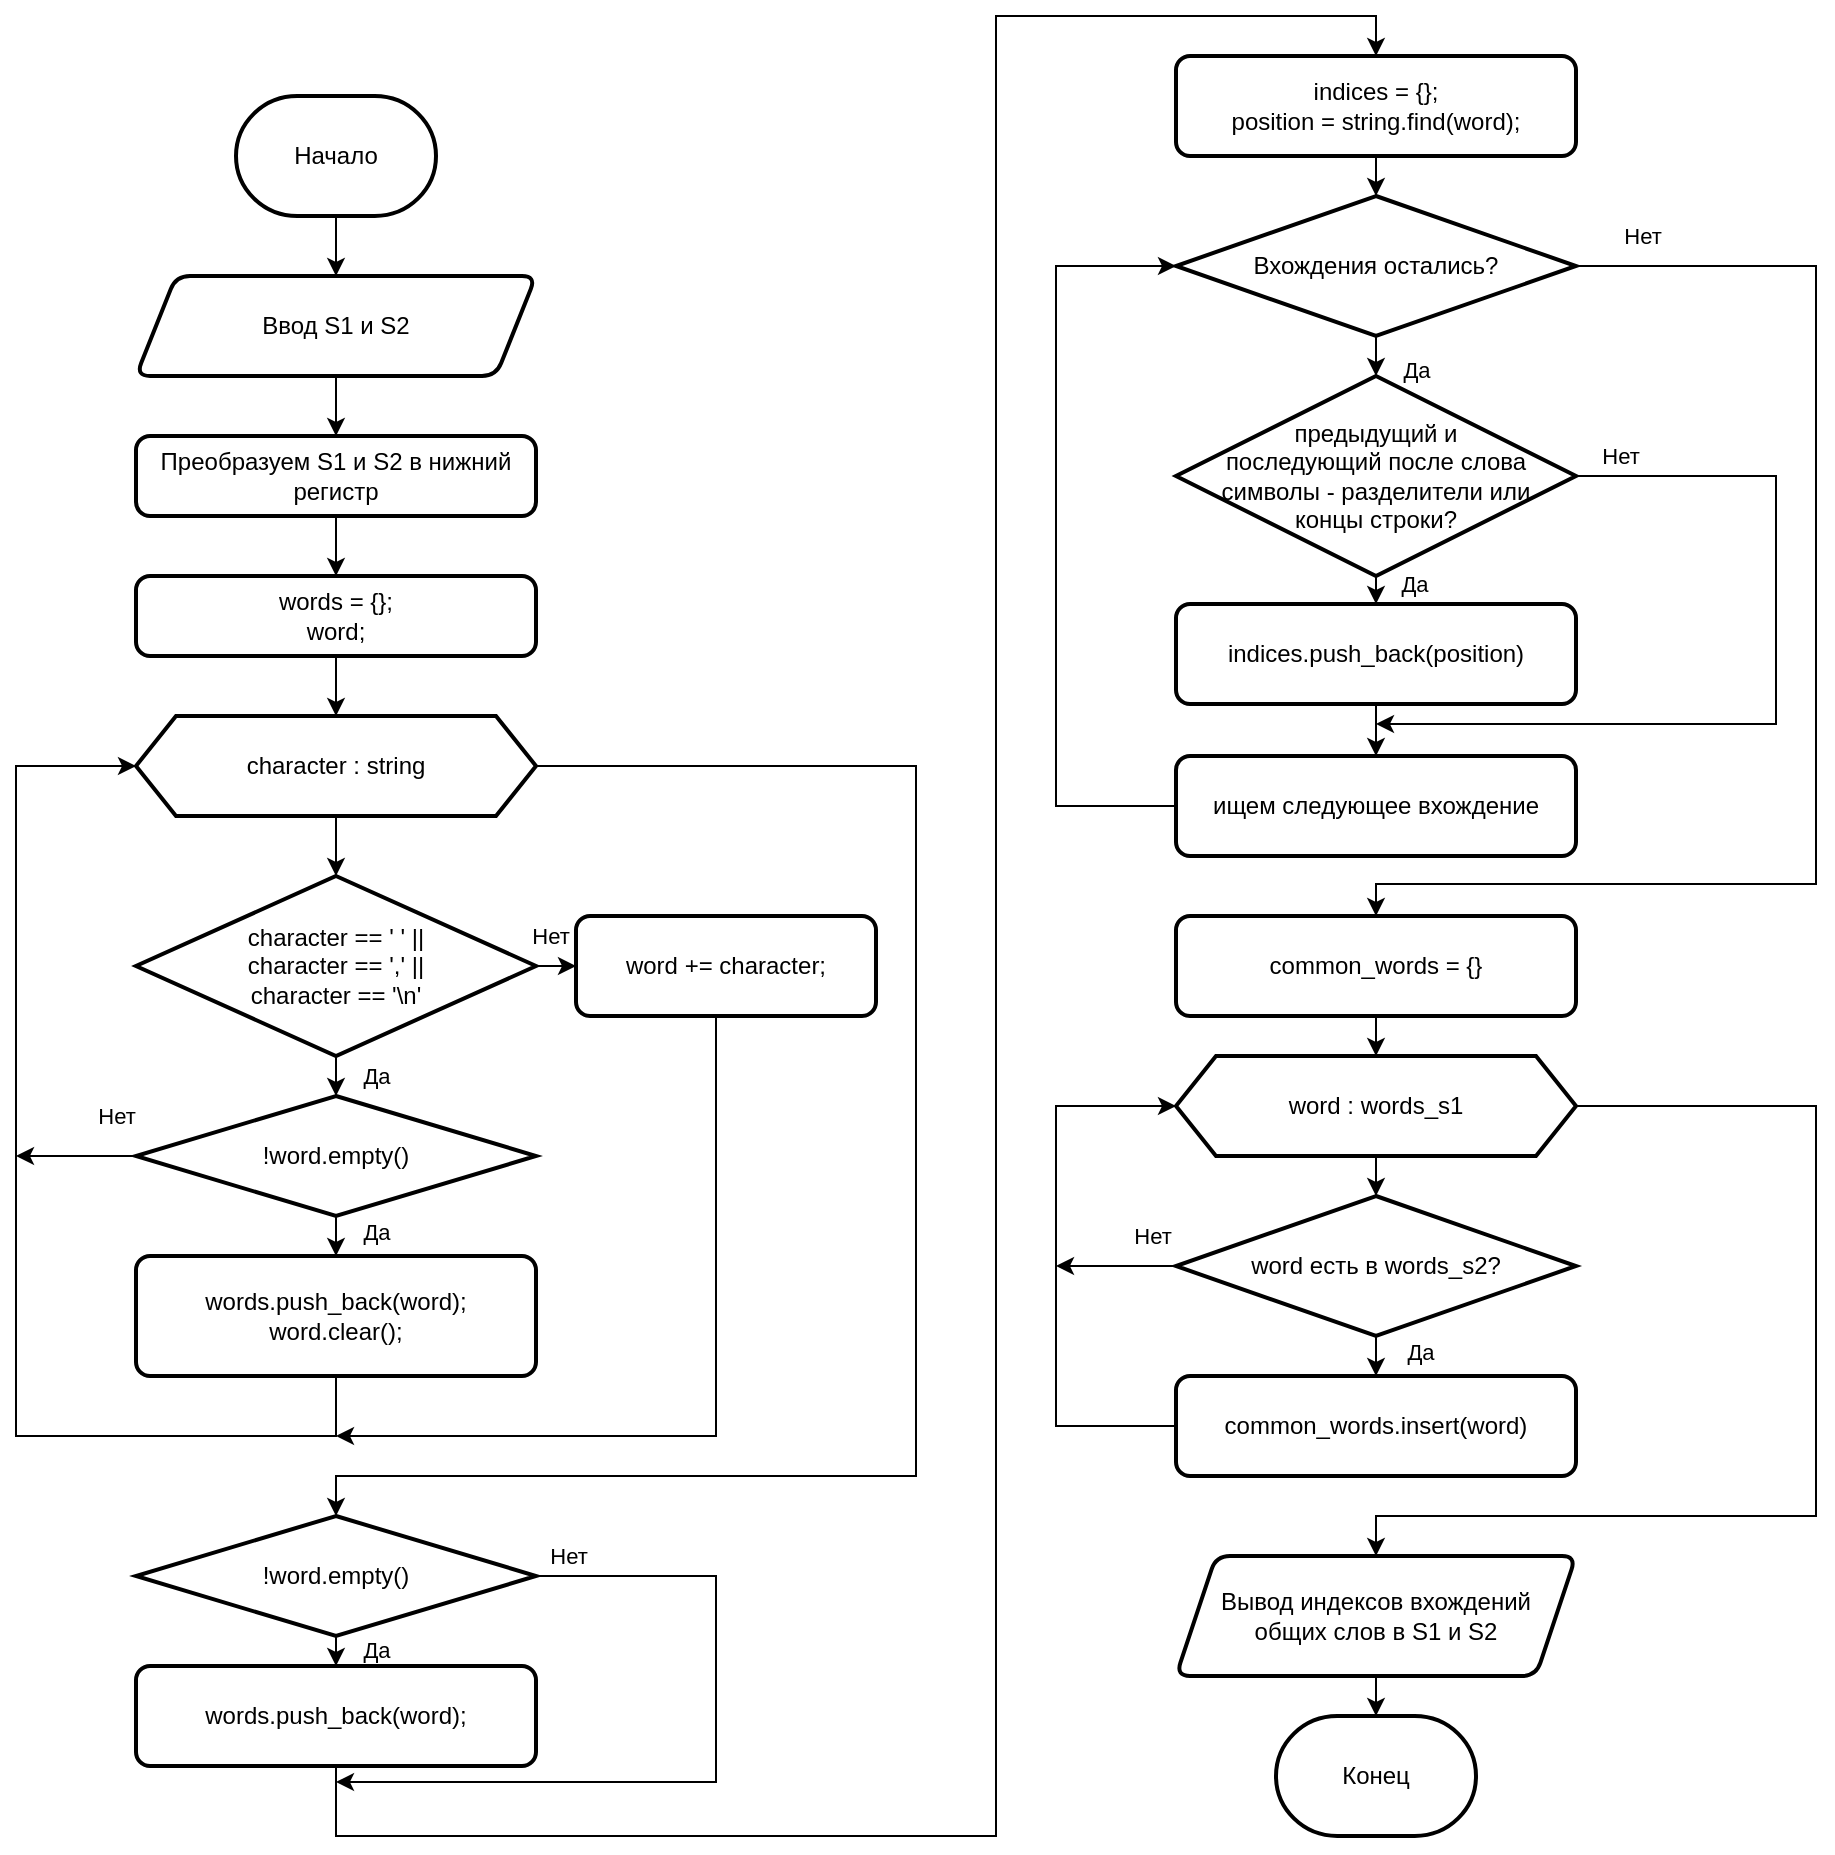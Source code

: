 <mxfile version="24.4.8" type="device">
  <diagram id="C5RBs43oDa-KdzZeNtuy" name="Page-1">
    <mxGraphModel dx="2206" dy="2394" grid="1" gridSize="10" guides="1" tooltips="1" connect="1" arrows="1" fold="1" page="1" pageScale="1" pageWidth="827" pageHeight="1169" math="0" shadow="0">
      <root>
        <mxCell id="WIyWlLk6GJQsqaUBKTNV-0" />
        <mxCell id="WIyWlLk6GJQsqaUBKTNV-1" parent="WIyWlLk6GJQsqaUBKTNV-0" />
        <mxCell id="SRNSHd6ge_EsEEtdElFu-2" value="" style="edgeStyle=orthogonalEdgeStyle;rounded=0;orthogonalLoop=1;jettySize=auto;html=1;" parent="WIyWlLk6GJQsqaUBKTNV-1" source="S7_N-UKr1pL8a_zZHFVc-5" edge="1">
          <mxGeometry relative="1" as="geometry">
            <mxPoint x="410" y="-600" as="targetPoint" />
          </mxGeometry>
        </mxCell>
        <mxCell id="S7_N-UKr1pL8a_zZHFVc-5" value="Начало" style="strokeWidth=2;html=1;shape=mxgraph.flowchart.terminator;whiteSpace=wrap;" parent="WIyWlLk6GJQsqaUBKTNV-1" vertex="1">
          <mxGeometry x="360" y="-690" width="100" height="60" as="geometry" />
        </mxCell>
        <mxCell id="9ljaJpIGZ5TEdeZAWfaT-3" value="Конец" style="strokeWidth=2;html=1;shape=mxgraph.flowchart.terminator;whiteSpace=wrap;" parent="WIyWlLk6GJQsqaUBKTNV-1" vertex="1">
          <mxGeometry x="880" y="120" width="100" height="60" as="geometry" />
        </mxCell>
        <mxCell id="SRNSHd6ge_EsEEtdElFu-37" style="edgeStyle=orthogonalEdgeStyle;rounded=0;orthogonalLoop=1;jettySize=auto;html=1;entryX=0.5;entryY=0;entryDx=0;entryDy=0;" parent="WIyWlLk6GJQsqaUBKTNV-1" source="SRNSHd6ge_EsEEtdElFu-8" edge="1">
          <mxGeometry relative="1" as="geometry">
            <Array as="points">
              <mxPoint x="800" y="-390" />
              <mxPoint x="800" y="640" />
              <mxPoint x="410" y="640" />
            </Array>
            <mxPoint x="410" y="670" as="targetPoint" />
          </mxGeometry>
        </mxCell>
        <mxCell id="SRNSHd6ge_EsEEtdElFu-24" style="edgeStyle=orthogonalEdgeStyle;rounded=0;orthogonalLoop=1;jettySize=auto;html=1;entryX=0.5;entryY=0;entryDx=0;entryDy=0;" parent="WIyWlLk6GJQsqaUBKTNV-1" target="SRNSHd6ge_EsEEtdElFu-23" edge="1">
          <mxGeometry relative="1" as="geometry">
            <Array as="points">
              <mxPoint x="600" y="-30" />
              <mxPoint x="600" y="110" />
              <mxPoint x="410" y="110" />
            </Array>
            <mxPoint x="510" y="-30" as="sourcePoint" />
          </mxGeometry>
        </mxCell>
        <mxCell id="SRNSHd6ge_EsEEtdElFu-38" style="edgeStyle=orthogonalEdgeStyle;rounded=0;orthogonalLoop=1;jettySize=auto;html=1;entryX=0;entryY=0.5;entryDx=0;entryDy=0;entryPerimeter=0;exitX=0;exitY=0.5;exitDx=0;exitDy=0;" parent="WIyWlLk6GJQsqaUBKTNV-1" source="SRNSHd6ge_EsEEtdElFu-35" edge="1">
          <mxGeometry relative="1" as="geometry">
            <Array as="points">
              <mxPoint x="150" y="590" />
              <mxPoint x="150" y="-390" />
            </Array>
            <mxPoint x="310" y="-390" as="targetPoint" />
          </mxGeometry>
        </mxCell>
        <mxCell id="DR3ZvVdrjEOjAyI6lG6U-38" style="edgeStyle=orthogonalEdgeStyle;rounded=0;orthogonalLoop=1;jettySize=auto;html=1;entryX=0.5;entryY=0;entryDx=0;entryDy=0;" edge="1" parent="WIyWlLk6GJQsqaUBKTNV-1" source="DR3ZvVdrjEOjAyI6lG6U-0" target="DR3ZvVdrjEOjAyI6lG6U-3">
          <mxGeometry relative="1" as="geometry" />
        </mxCell>
        <mxCell id="DR3ZvVdrjEOjAyI6lG6U-0" value="Ввод S1 и S2" style="shape=parallelogram;perimeter=parallelogramPerimeter;whiteSpace=wrap;html=1;fixedSize=1;rounded=1;strokeColor=default;strokeWidth=2;align=center;verticalAlign=middle;arcSize=14;fontFamily=Helvetica;fontSize=12;fontColor=default;fillColor=default;" vertex="1" parent="WIyWlLk6GJQsqaUBKTNV-1">
          <mxGeometry x="310" y="-600" width="200" height="50" as="geometry" />
        </mxCell>
        <mxCell id="DR3ZvVdrjEOjAyI6lG6U-39" style="edgeStyle=orthogonalEdgeStyle;rounded=0;orthogonalLoop=1;jettySize=auto;html=1;entryX=0.5;entryY=0;entryDx=0;entryDy=0;" edge="1" parent="WIyWlLk6GJQsqaUBKTNV-1" source="DR3ZvVdrjEOjAyI6lG6U-3" target="DR3ZvVdrjEOjAyI6lG6U-8">
          <mxGeometry relative="1" as="geometry" />
        </mxCell>
        <mxCell id="DR3ZvVdrjEOjAyI6lG6U-3" value="Преобразуем S1 и S2 в нижний регистр" style="rounded=1;whiteSpace=wrap;html=1;absoluteArcSize=1;arcSize=14;strokeWidth=2;strokeColor=default;align=center;verticalAlign=middle;fillColor=default;" vertex="1" parent="WIyWlLk6GJQsqaUBKTNV-1">
          <mxGeometry x="310" y="-520" width="200" height="40" as="geometry" />
        </mxCell>
        <mxCell id="DR3ZvVdrjEOjAyI6lG6U-78" value="" style="edgeStyle=orthogonalEdgeStyle;rounded=0;orthogonalLoop=1;jettySize=auto;html=1;" edge="1" parent="WIyWlLk6GJQsqaUBKTNV-1" source="DR3ZvVdrjEOjAyI6lG6U-7" target="9ljaJpIGZ5TEdeZAWfaT-3">
          <mxGeometry relative="1" as="geometry" />
        </mxCell>
        <mxCell id="DR3ZvVdrjEOjAyI6lG6U-7" value="Вывод индексов вхождений&lt;div&gt;общих слов в S1 и S2&lt;/div&gt;" style="shape=parallelogram;perimeter=parallelogramPerimeter;whiteSpace=wrap;html=1;fixedSize=1;rounded=1;strokeColor=default;strokeWidth=2;align=center;verticalAlign=middle;arcSize=14;fontFamily=Helvetica;fontSize=12;fontColor=default;fillColor=default;" vertex="1" parent="WIyWlLk6GJQsqaUBKTNV-1">
          <mxGeometry x="830" y="40" width="200" height="60" as="geometry" />
        </mxCell>
        <mxCell id="DR3ZvVdrjEOjAyI6lG6U-40" style="edgeStyle=orthogonalEdgeStyle;rounded=0;orthogonalLoop=1;jettySize=auto;html=1;entryX=0.5;entryY=0;entryDx=0;entryDy=0;" edge="1" parent="WIyWlLk6GJQsqaUBKTNV-1" source="DR3ZvVdrjEOjAyI6lG6U-8" target="DR3ZvVdrjEOjAyI6lG6U-9">
          <mxGeometry relative="1" as="geometry" />
        </mxCell>
        <mxCell id="DR3ZvVdrjEOjAyI6lG6U-8" value="words = {};&lt;div&gt;word;&lt;/div&gt;" style="rounded=1;whiteSpace=wrap;html=1;absoluteArcSize=1;arcSize=14;strokeWidth=2;strokeColor=default;align=center;verticalAlign=middle;fillColor=default;" vertex="1" parent="WIyWlLk6GJQsqaUBKTNV-1">
          <mxGeometry x="310" y="-450" width="200" height="40" as="geometry" />
        </mxCell>
        <mxCell id="DR3ZvVdrjEOjAyI6lG6U-9" value="character : string" style="shape=hexagon;perimeter=hexagonPerimeter2;whiteSpace=wrap;html=1;fixedSize=1;rounded=0;strokeColor=default;strokeWidth=2;align=center;verticalAlign=middle;arcSize=14;fontFamily=Helvetica;fontSize=12;fontColor=default;fillColor=default;" vertex="1" parent="WIyWlLk6GJQsqaUBKTNV-1">
          <mxGeometry x="310" y="-380" width="200" height="50" as="geometry" />
        </mxCell>
        <mxCell id="DR3ZvVdrjEOjAyI6lG6U-44" style="edgeStyle=orthogonalEdgeStyle;rounded=0;orthogonalLoop=1;jettySize=auto;html=1;entryX=0;entryY=0.5;entryDx=0;entryDy=0;" edge="1" parent="WIyWlLk6GJQsqaUBKTNV-1" source="DR3ZvVdrjEOjAyI6lG6U-10" target="DR3ZvVdrjEOjAyI6lG6U-15">
          <mxGeometry relative="1" as="geometry" />
        </mxCell>
        <mxCell id="DR3ZvVdrjEOjAyI6lG6U-51" value="Нет" style="edgeLabel;html=1;align=center;verticalAlign=middle;resizable=0;points=[];" vertex="1" connectable="0" parent="DR3ZvVdrjEOjAyI6lG6U-44">
          <mxGeometry x="0.574" relative="1" as="geometry">
            <mxPoint y="-15" as="offset" />
          </mxGeometry>
        </mxCell>
        <mxCell id="DR3ZvVdrjEOjAyI6lG6U-10" value="character == &#39; &#39; ||&lt;div&gt;character == &#39;,&#39; ||&lt;/div&gt;&lt;div&gt;character == &#39;\n&#39;&lt;/div&gt;" style="strokeWidth=2;html=1;shape=mxgraph.flowchart.decision;whiteSpace=wrap;" vertex="1" parent="WIyWlLk6GJQsqaUBKTNV-1">
          <mxGeometry x="310" y="-300" width="200" height="90" as="geometry" />
        </mxCell>
        <mxCell id="DR3ZvVdrjEOjAyI6lG6U-43" style="edgeStyle=orthogonalEdgeStyle;rounded=0;orthogonalLoop=1;jettySize=auto;html=1;entryX=0.5;entryY=0;entryDx=0;entryDy=0;" edge="1" parent="WIyWlLk6GJQsqaUBKTNV-1" source="DR3ZvVdrjEOjAyI6lG6U-13" target="DR3ZvVdrjEOjAyI6lG6U-14">
          <mxGeometry relative="1" as="geometry" />
        </mxCell>
        <mxCell id="DR3ZvVdrjEOjAyI6lG6U-53" value="Да" style="edgeLabel;html=1;align=center;verticalAlign=middle;resizable=0;points=[];" vertex="1" connectable="0" parent="DR3ZvVdrjEOjAyI6lG6U-43">
          <mxGeometry x="0.596" y="-1" relative="1" as="geometry">
            <mxPoint x="21" as="offset" />
          </mxGeometry>
        </mxCell>
        <mxCell id="DR3ZvVdrjEOjAyI6lG6U-49" style="edgeStyle=orthogonalEdgeStyle;rounded=0;orthogonalLoop=1;jettySize=auto;html=1;" edge="1" parent="WIyWlLk6GJQsqaUBKTNV-1" source="DR3ZvVdrjEOjAyI6lG6U-13">
          <mxGeometry relative="1" as="geometry">
            <mxPoint x="250" y="-160" as="targetPoint" />
          </mxGeometry>
        </mxCell>
        <mxCell id="DR3ZvVdrjEOjAyI6lG6U-54" value="Нет" style="edgeLabel;html=1;align=center;verticalAlign=middle;resizable=0;points=[];" vertex="1" connectable="0" parent="DR3ZvVdrjEOjAyI6lG6U-49">
          <mxGeometry x="-0.303" y="-2" relative="1" as="geometry">
            <mxPoint x="11" y="-18" as="offset" />
          </mxGeometry>
        </mxCell>
        <UserObject label="!word.empty()" id="DR3ZvVdrjEOjAyI6lG6U-13">
          <mxCell style="strokeWidth=2;html=1;shape=mxgraph.flowchart.decision;whiteSpace=wrap;" vertex="1" parent="WIyWlLk6GJQsqaUBKTNV-1">
            <mxGeometry x="310" y="-190" width="200" height="60" as="geometry" />
          </mxCell>
        </UserObject>
        <mxCell id="DR3ZvVdrjEOjAyI6lG6U-45" style="edgeStyle=orthogonalEdgeStyle;rounded=0;orthogonalLoop=1;jettySize=auto;html=1;entryX=0;entryY=0.5;entryDx=0;entryDy=0;" edge="1" parent="WIyWlLk6GJQsqaUBKTNV-1" source="DR3ZvVdrjEOjAyI6lG6U-14" target="DR3ZvVdrjEOjAyI6lG6U-9">
          <mxGeometry relative="1" as="geometry">
            <Array as="points">
              <mxPoint x="410" y="-20" />
              <mxPoint x="250" y="-20" />
              <mxPoint x="250" y="-355" />
            </Array>
          </mxGeometry>
        </mxCell>
        <UserObject label="words.push_back(word);&lt;div&gt;word.clear();&lt;/div&gt;" id="DR3ZvVdrjEOjAyI6lG6U-14">
          <mxCell style="rounded=1;whiteSpace=wrap;html=1;absoluteArcSize=1;arcSize=14;strokeWidth=2;strokeColor=default;align=center;verticalAlign=middle;fillColor=default;" vertex="1" parent="WIyWlLk6GJQsqaUBKTNV-1">
            <mxGeometry x="310" y="-110" width="200" height="60" as="geometry" />
          </mxCell>
        </UserObject>
        <mxCell id="DR3ZvVdrjEOjAyI6lG6U-48" style="edgeStyle=orthogonalEdgeStyle;rounded=0;orthogonalLoop=1;jettySize=auto;html=1;" edge="1" parent="WIyWlLk6GJQsqaUBKTNV-1" source="DR3ZvVdrjEOjAyI6lG6U-15">
          <mxGeometry relative="1" as="geometry">
            <mxPoint x="410" y="-20" as="targetPoint" />
            <Array as="points">
              <mxPoint x="600" y="-20" />
            </Array>
          </mxGeometry>
        </mxCell>
        <UserObject label="word += character;" id="DR3ZvVdrjEOjAyI6lG6U-15">
          <mxCell style="rounded=1;whiteSpace=wrap;html=1;absoluteArcSize=1;arcSize=14;strokeWidth=2;strokeColor=default;align=center;verticalAlign=middle;fillColor=default;" vertex="1" parent="WIyWlLk6GJQsqaUBKTNV-1">
            <mxGeometry x="530" y="-280" width="150" height="50" as="geometry" />
          </mxCell>
        </UserObject>
        <mxCell id="DR3ZvVdrjEOjAyI6lG6U-56" style="edgeStyle=orthogonalEdgeStyle;rounded=0;orthogonalLoop=1;jettySize=auto;html=1;entryX=0.5;entryY=0;entryDx=0;entryDy=0;" edge="1" parent="WIyWlLk6GJQsqaUBKTNV-1" source="DR3ZvVdrjEOjAyI6lG6U-16" target="DR3ZvVdrjEOjAyI6lG6U-17">
          <mxGeometry relative="1" as="geometry" />
        </mxCell>
        <mxCell id="DR3ZvVdrjEOjAyI6lG6U-62" value="Да" style="edgeLabel;html=1;align=center;verticalAlign=middle;resizable=0;points=[];" vertex="1" connectable="0" parent="DR3ZvVdrjEOjAyI6lG6U-56">
          <mxGeometry x="0.732" y="1" relative="1" as="geometry">
            <mxPoint x="19" as="offset" />
          </mxGeometry>
        </mxCell>
        <mxCell id="DR3ZvVdrjEOjAyI6lG6U-59" style="edgeStyle=orthogonalEdgeStyle;rounded=0;orthogonalLoop=1;jettySize=auto;html=1;" edge="1" parent="WIyWlLk6GJQsqaUBKTNV-1" source="DR3ZvVdrjEOjAyI6lG6U-16">
          <mxGeometry relative="1" as="geometry">
            <mxPoint x="410" y="153" as="targetPoint" />
            <Array as="points">
              <mxPoint x="600" y="50" />
              <mxPoint x="600" y="153" />
            </Array>
          </mxGeometry>
        </mxCell>
        <mxCell id="DR3ZvVdrjEOjAyI6lG6U-61" value="Нет" style="edgeLabel;html=1;align=center;verticalAlign=middle;resizable=0;points=[];" vertex="1" connectable="0" parent="DR3ZvVdrjEOjAyI6lG6U-59">
          <mxGeometry x="-0.859" y="-3" relative="1" as="geometry">
            <mxPoint x="-11" y="-13" as="offset" />
          </mxGeometry>
        </mxCell>
        <UserObject label="!word.empty()" id="DR3ZvVdrjEOjAyI6lG6U-16">
          <mxCell style="strokeWidth=2;html=1;shape=mxgraph.flowchart.decision;whiteSpace=wrap;" vertex="1" parent="WIyWlLk6GJQsqaUBKTNV-1">
            <mxGeometry x="310" y="20" width="200" height="60" as="geometry" />
          </mxCell>
        </UserObject>
        <mxCell id="DR3ZvVdrjEOjAyI6lG6U-79" style="edgeStyle=orthogonalEdgeStyle;rounded=0;orthogonalLoop=1;jettySize=auto;html=1;entryX=0.5;entryY=0;entryDx=0;entryDy=0;" edge="1" parent="WIyWlLk6GJQsqaUBKTNV-1" source="DR3ZvVdrjEOjAyI6lG6U-17" target="DR3ZvVdrjEOjAyI6lG6U-29">
          <mxGeometry relative="1" as="geometry">
            <Array as="points">
              <mxPoint x="410" y="180" />
              <mxPoint x="740" y="180" />
              <mxPoint x="740" y="-730" />
              <mxPoint x="930" y="-730" />
            </Array>
          </mxGeometry>
        </mxCell>
        <UserObject label="words.push_back(word);" id="DR3ZvVdrjEOjAyI6lG6U-17">
          <mxCell style="rounded=1;whiteSpace=wrap;html=1;absoluteArcSize=1;arcSize=14;strokeWidth=2;strokeColor=default;align=center;verticalAlign=middle;fillColor=default;" vertex="1" parent="WIyWlLk6GJQsqaUBKTNV-1">
            <mxGeometry x="310" y="95" width="200" height="50" as="geometry" />
          </mxCell>
        </UserObject>
        <mxCell id="DR3ZvVdrjEOjAyI6lG6U-20" style="edgeStyle=orthogonalEdgeStyle;rounded=0;orthogonalLoop=1;jettySize=auto;html=1;entryX=0.5;entryY=0;entryDx=0;entryDy=0;" edge="1" parent="WIyWlLk6GJQsqaUBKTNV-1" source="DR3ZvVdrjEOjAyI6lG6U-22">
          <mxGeometry relative="1" as="geometry">
            <mxPoint x="930" y="-550" as="targetPoint" />
          </mxGeometry>
        </mxCell>
        <mxCell id="DR3ZvVdrjEOjAyI6lG6U-21" value="Да" style="edgeLabel;html=1;align=center;verticalAlign=middle;resizable=0;points=[];" vertex="1" connectable="0" parent="DR3ZvVdrjEOjAyI6lG6U-20">
          <mxGeometry x="0.576" relative="1" as="geometry">
            <mxPoint x="20" as="offset" />
          </mxGeometry>
        </mxCell>
        <mxCell id="DR3ZvVdrjEOjAyI6lG6U-22" value="Вхождения остались?" style="strokeWidth=2;html=1;shape=mxgraph.flowchart.decision;whiteSpace=wrap;" vertex="1" parent="WIyWlLk6GJQsqaUBKTNV-1">
          <mxGeometry x="830" y="-640" width="200" height="70" as="geometry" />
        </mxCell>
        <mxCell id="DR3ZvVdrjEOjAyI6lG6U-25" value="&lt;div&gt;ищем следующее вхождение&lt;/div&gt;" style="rounded=1;whiteSpace=wrap;html=1;absoluteArcSize=1;arcSize=14;strokeWidth=2;strokeColor=default;align=center;verticalAlign=middle;fillColor=default;" vertex="1" parent="WIyWlLk6GJQsqaUBKTNV-1">
          <mxGeometry x="830" y="-360" width="200" height="50" as="geometry" />
        </mxCell>
        <mxCell id="DR3ZvVdrjEOjAyI6lG6U-27" style="edgeStyle=orthogonalEdgeStyle;rounded=0;orthogonalLoop=1;jettySize=auto;html=1;entryX=0.5;entryY=0;entryDx=0;entryDy=0;" edge="1" parent="WIyWlLk6GJQsqaUBKTNV-1" source="DR3ZvVdrjEOjAyI6lG6U-22" target="DR3ZvVdrjEOjAyI6lG6U-34">
          <mxGeometry relative="1" as="geometry">
            <Array as="points">
              <mxPoint x="1150" y="-605" />
              <mxPoint x="1150" y="-296" />
              <mxPoint x="930" y="-296" />
            </Array>
            <mxPoint x="930" y="-250" as="targetPoint" />
          </mxGeometry>
        </mxCell>
        <mxCell id="DR3ZvVdrjEOjAyI6lG6U-28" value="Нет" style="edgeLabel;html=1;align=center;verticalAlign=middle;resizable=0;points=[];" vertex="1" connectable="0" parent="DR3ZvVdrjEOjAyI6lG6U-27">
          <mxGeometry x="-0.903" y="-1" relative="1" as="geometry">
            <mxPoint y="-16" as="offset" />
          </mxGeometry>
        </mxCell>
        <UserObject label="indices = {};&lt;div&gt;position = string.find(word);&lt;br&gt;&lt;/div&gt;" id="DR3ZvVdrjEOjAyI6lG6U-29">
          <mxCell style="rounded=1;whiteSpace=wrap;html=1;absoluteArcSize=1;arcSize=14;strokeWidth=2;strokeColor=default;align=center;verticalAlign=middle;fillColor=default;" vertex="1" parent="WIyWlLk6GJQsqaUBKTNV-1">
            <mxGeometry x="830" y="-710" width="200" height="50" as="geometry" />
          </mxCell>
        </UserObject>
        <mxCell id="DR3ZvVdrjEOjAyI6lG6U-63" value="" style="edgeStyle=orthogonalEdgeStyle;rounded=0;orthogonalLoop=1;jettySize=auto;html=1;" edge="1" parent="WIyWlLk6GJQsqaUBKTNV-1" source="DR3ZvVdrjEOjAyI6lG6U-30" target="DR3ZvVdrjEOjAyI6lG6U-31">
          <mxGeometry relative="1" as="geometry" />
        </mxCell>
        <mxCell id="DR3ZvVdrjEOjAyI6lG6U-68" value="Да" style="edgeLabel;html=1;align=center;verticalAlign=middle;resizable=0;points=[];" vertex="1" connectable="0" parent="DR3ZvVdrjEOjAyI6lG6U-63">
          <mxGeometry x="0.814" y="2" relative="1" as="geometry">
            <mxPoint x="17" y="-4" as="offset" />
          </mxGeometry>
        </mxCell>
        <mxCell id="DR3ZvVdrjEOjAyI6lG6U-66" style="edgeStyle=orthogonalEdgeStyle;rounded=0;orthogonalLoop=1;jettySize=auto;html=1;" edge="1" parent="WIyWlLk6GJQsqaUBKTNV-1" source="DR3ZvVdrjEOjAyI6lG6U-30">
          <mxGeometry relative="1" as="geometry">
            <mxPoint x="930" y="-376" as="targetPoint" />
            <Array as="points">
              <mxPoint x="1130" y="-500" />
              <mxPoint x="1130" y="-376" />
              <mxPoint x="930" y="-376" />
            </Array>
          </mxGeometry>
        </mxCell>
        <mxCell id="DR3ZvVdrjEOjAyI6lG6U-67" value="Нет" style="edgeLabel;html=1;align=center;verticalAlign=middle;resizable=0;points=[];" vertex="1" connectable="0" parent="DR3ZvVdrjEOjAyI6lG6U-66">
          <mxGeometry x="-0.898" y="1" relative="1" as="geometry">
            <mxPoint y="-9" as="offset" />
          </mxGeometry>
        </mxCell>
        <UserObject label="предыдущий и&lt;div&gt;последующий после слова символы - разделители или&lt;/div&gt;&lt;div&gt;концы строки?&lt;/div&gt;" id="DR3ZvVdrjEOjAyI6lG6U-30">
          <mxCell style="strokeWidth=2;html=1;shape=mxgraph.flowchart.decision;whiteSpace=wrap;" vertex="1" parent="WIyWlLk6GJQsqaUBKTNV-1">
            <mxGeometry x="830" y="-550" width="200" height="100" as="geometry" />
          </mxCell>
        </UserObject>
        <mxCell id="DR3ZvVdrjEOjAyI6lG6U-64" value="" style="edgeStyle=orthogonalEdgeStyle;rounded=0;orthogonalLoop=1;jettySize=auto;html=1;" edge="1" parent="WIyWlLk6GJQsqaUBKTNV-1" source="DR3ZvVdrjEOjAyI6lG6U-31" target="DR3ZvVdrjEOjAyI6lG6U-25">
          <mxGeometry relative="1" as="geometry" />
        </mxCell>
        <mxCell id="DR3ZvVdrjEOjAyI6lG6U-31" value="indices.push_back(position)" style="rounded=1;whiteSpace=wrap;html=1;absoluteArcSize=1;arcSize=14;strokeWidth=2;strokeColor=default;align=center;verticalAlign=middle;fillColor=default;" vertex="1" parent="WIyWlLk6GJQsqaUBKTNV-1">
          <mxGeometry x="830" y="-436" width="200" height="50" as="geometry" />
        </mxCell>
        <mxCell id="DR3ZvVdrjEOjAyI6lG6U-75" style="edgeStyle=orthogonalEdgeStyle;rounded=0;orthogonalLoop=1;jettySize=auto;html=1;entryX=0.5;entryY=0;entryDx=0;entryDy=0;" edge="1" parent="WIyWlLk6GJQsqaUBKTNV-1" source="DR3ZvVdrjEOjAyI6lG6U-32" target="DR3ZvVdrjEOjAyI6lG6U-7">
          <mxGeometry relative="1" as="geometry">
            <Array as="points">
              <mxPoint x="1150" y="-185" />
              <mxPoint x="1150" y="20" />
              <mxPoint x="930" y="20" />
            </Array>
          </mxGeometry>
        </mxCell>
        <mxCell id="DR3ZvVdrjEOjAyI6lG6U-32" value="word : words_s1" style="shape=hexagon;perimeter=hexagonPerimeter2;whiteSpace=wrap;html=1;fixedSize=1;rounded=0;strokeColor=default;strokeWidth=2;align=center;verticalAlign=middle;arcSize=14;fontFamily=Helvetica;fontSize=12;fontColor=default;fillColor=default;" vertex="1" parent="WIyWlLk6GJQsqaUBKTNV-1">
          <mxGeometry x="830" y="-210" width="200" height="50" as="geometry" />
        </mxCell>
        <mxCell id="DR3ZvVdrjEOjAyI6lG6U-72" style="edgeStyle=orthogonalEdgeStyle;rounded=0;orthogonalLoop=1;jettySize=auto;html=1;entryX=0.5;entryY=0;entryDx=0;entryDy=0;" edge="1" parent="WIyWlLk6GJQsqaUBKTNV-1" source="DR3ZvVdrjEOjAyI6lG6U-33" target="DR3ZvVdrjEOjAyI6lG6U-35">
          <mxGeometry relative="1" as="geometry" />
        </mxCell>
        <mxCell id="DR3ZvVdrjEOjAyI6lG6U-76" value="Да" style="edgeLabel;html=1;align=center;verticalAlign=middle;resizable=0;points=[];" vertex="1" connectable="0" parent="DR3ZvVdrjEOjAyI6lG6U-72">
          <mxGeometry x="0.592" y="2" relative="1" as="geometry">
            <mxPoint x="20" as="offset" />
          </mxGeometry>
        </mxCell>
        <mxCell id="DR3ZvVdrjEOjAyI6lG6U-74" style="edgeStyle=orthogonalEdgeStyle;rounded=0;orthogonalLoop=1;jettySize=auto;html=1;" edge="1" parent="WIyWlLk6GJQsqaUBKTNV-1" source="DR3ZvVdrjEOjAyI6lG6U-33">
          <mxGeometry relative="1" as="geometry">
            <mxPoint x="770" y="-105" as="targetPoint" />
          </mxGeometry>
        </mxCell>
        <mxCell id="DR3ZvVdrjEOjAyI6lG6U-77" value="Нет" style="edgeLabel;html=1;align=center;verticalAlign=middle;resizable=0;points=[];" vertex="1" connectable="0" parent="DR3ZvVdrjEOjAyI6lG6U-74">
          <mxGeometry x="-0.607" y="-1" relative="1" as="geometry">
            <mxPoint y="-14" as="offset" />
          </mxGeometry>
        </mxCell>
        <mxCell id="DR3ZvVdrjEOjAyI6lG6U-33" value="word есть в words_s2?" style="strokeWidth=2;html=1;shape=mxgraph.flowchart.decision;whiteSpace=wrap;" vertex="1" parent="WIyWlLk6GJQsqaUBKTNV-1">
          <mxGeometry x="830" y="-140" width="200" height="70" as="geometry" />
        </mxCell>
        <mxCell id="DR3ZvVdrjEOjAyI6lG6U-69" style="edgeStyle=orthogonalEdgeStyle;rounded=0;orthogonalLoop=1;jettySize=auto;html=1;entryX=0.5;entryY=0;entryDx=0;entryDy=0;" edge="1" parent="WIyWlLk6GJQsqaUBKTNV-1" source="DR3ZvVdrjEOjAyI6lG6U-34" target="DR3ZvVdrjEOjAyI6lG6U-32">
          <mxGeometry relative="1" as="geometry" />
        </mxCell>
        <mxCell id="DR3ZvVdrjEOjAyI6lG6U-34" value="common_words = {}" style="rounded=1;whiteSpace=wrap;html=1;absoluteArcSize=1;arcSize=14;strokeWidth=2;strokeColor=default;align=center;verticalAlign=middle;fillColor=default;" vertex="1" parent="WIyWlLk6GJQsqaUBKTNV-1">
          <mxGeometry x="830" y="-280" width="200" height="50" as="geometry" />
        </mxCell>
        <mxCell id="DR3ZvVdrjEOjAyI6lG6U-73" style="edgeStyle=orthogonalEdgeStyle;rounded=0;orthogonalLoop=1;jettySize=auto;html=1;entryX=0;entryY=0.5;entryDx=0;entryDy=0;" edge="1" parent="WIyWlLk6GJQsqaUBKTNV-1" source="DR3ZvVdrjEOjAyI6lG6U-35" target="DR3ZvVdrjEOjAyI6lG6U-32">
          <mxGeometry relative="1" as="geometry">
            <Array as="points">
              <mxPoint x="770" y="-25" />
              <mxPoint x="770" y="-185" />
            </Array>
          </mxGeometry>
        </mxCell>
        <UserObject label="common_words.insert(word)" id="DR3ZvVdrjEOjAyI6lG6U-35">
          <mxCell style="rounded=1;whiteSpace=wrap;html=1;absoluteArcSize=1;arcSize=14;strokeWidth=2;strokeColor=default;align=center;verticalAlign=middle;fillColor=default;" vertex="1" parent="WIyWlLk6GJQsqaUBKTNV-1">
            <mxGeometry x="830" y="-50" width="200" height="50" as="geometry" />
          </mxCell>
        </UserObject>
        <mxCell id="DR3ZvVdrjEOjAyI6lG6U-41" style="edgeStyle=orthogonalEdgeStyle;rounded=0;orthogonalLoop=1;jettySize=auto;html=1;entryX=0.5;entryY=0;entryDx=0;entryDy=0;entryPerimeter=0;" edge="1" parent="WIyWlLk6GJQsqaUBKTNV-1" source="DR3ZvVdrjEOjAyI6lG6U-9" target="DR3ZvVdrjEOjAyI6lG6U-10">
          <mxGeometry relative="1" as="geometry" />
        </mxCell>
        <mxCell id="DR3ZvVdrjEOjAyI6lG6U-42" style="edgeStyle=orthogonalEdgeStyle;rounded=0;orthogonalLoop=1;jettySize=auto;html=1;entryX=0.5;entryY=0;entryDx=0;entryDy=0;entryPerimeter=0;" edge="1" parent="WIyWlLk6GJQsqaUBKTNV-1" source="DR3ZvVdrjEOjAyI6lG6U-10" target="DR3ZvVdrjEOjAyI6lG6U-13">
          <mxGeometry relative="1" as="geometry" />
        </mxCell>
        <mxCell id="DR3ZvVdrjEOjAyI6lG6U-52" value="Да" style="edgeLabel;html=1;align=center;verticalAlign=middle;resizable=0;points=[];" vertex="1" connectable="0" parent="DR3ZvVdrjEOjAyI6lG6U-42">
          <mxGeometry x="0.002" y="-1" relative="1" as="geometry">
            <mxPoint x="19" as="offset" />
          </mxGeometry>
        </mxCell>
        <mxCell id="DR3ZvVdrjEOjAyI6lG6U-50" style="edgeStyle=orthogonalEdgeStyle;rounded=0;orthogonalLoop=1;jettySize=auto;html=1;entryX=0.5;entryY=0;entryDx=0;entryDy=0;entryPerimeter=0;" edge="1" parent="WIyWlLk6GJQsqaUBKTNV-1" source="DR3ZvVdrjEOjAyI6lG6U-9" target="DR3ZvVdrjEOjAyI6lG6U-16">
          <mxGeometry relative="1" as="geometry">
            <Array as="points">
              <mxPoint x="700" y="-355" />
              <mxPoint x="700" />
              <mxPoint x="410" />
            </Array>
          </mxGeometry>
        </mxCell>
        <mxCell id="DR3ZvVdrjEOjAyI6lG6U-60" style="edgeStyle=orthogonalEdgeStyle;rounded=0;orthogonalLoop=1;jettySize=auto;html=1;entryX=0.5;entryY=0;entryDx=0;entryDy=0;entryPerimeter=0;" edge="1" parent="WIyWlLk6GJQsqaUBKTNV-1" source="DR3ZvVdrjEOjAyI6lG6U-29" target="DR3ZvVdrjEOjAyI6lG6U-22">
          <mxGeometry relative="1" as="geometry" />
        </mxCell>
        <mxCell id="DR3ZvVdrjEOjAyI6lG6U-65" style="edgeStyle=orthogonalEdgeStyle;rounded=0;orthogonalLoop=1;jettySize=auto;html=1;entryX=0;entryY=0.5;entryDx=0;entryDy=0;entryPerimeter=0;" edge="1" parent="WIyWlLk6GJQsqaUBKTNV-1" source="DR3ZvVdrjEOjAyI6lG6U-25" target="DR3ZvVdrjEOjAyI6lG6U-22">
          <mxGeometry relative="1" as="geometry">
            <Array as="points">
              <mxPoint x="770" y="-335" />
              <mxPoint x="770" y="-605" />
            </Array>
          </mxGeometry>
        </mxCell>
        <mxCell id="DR3ZvVdrjEOjAyI6lG6U-71" style="edgeStyle=orthogonalEdgeStyle;rounded=0;orthogonalLoop=1;jettySize=auto;html=1;entryX=0.5;entryY=0;entryDx=0;entryDy=0;entryPerimeter=0;" edge="1" parent="WIyWlLk6GJQsqaUBKTNV-1" source="DR3ZvVdrjEOjAyI6lG6U-32" target="DR3ZvVdrjEOjAyI6lG6U-33">
          <mxGeometry relative="1" as="geometry" />
        </mxCell>
      </root>
    </mxGraphModel>
  </diagram>
</mxfile>
